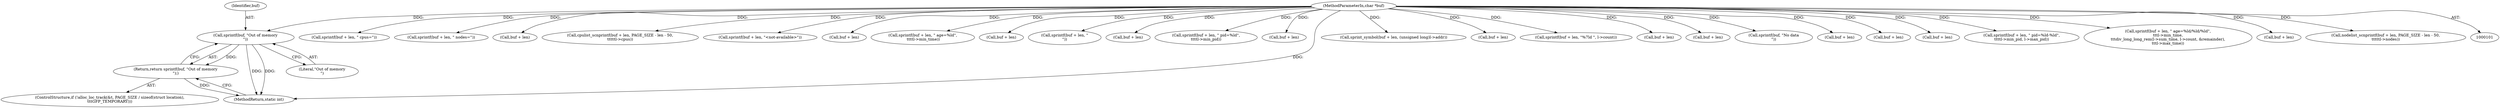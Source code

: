 digraph "0_linux_f8bd2258e2d520dff28c855658bd24bdafb5102d_9@API" {
"1000126" [label="(Call,sprintf(buf, \"Out of memory\n\"))"];
"1000103" [label="(MethodParameterIn,char *buf)"];
"1000125" [label="(Return,return sprintf(buf, \"Out of memory\n\");)"];
"1000327" [label="(Call,sprintf(buf + len, \" cpus=\"))"];
"1000365" [label="(Call,sprintf(buf + len, \" nodes=\"))"];
"1000246" [label="(Call,buf + len)"];
"1000334" [label="(Call,cpulist_scnprintf(buf + len, PAGE_SIZE - len - 50,\n\t\t\t\t\tl->cpus))"];
"1000228" [label="(Call,sprintf(buf + len, \"<not-available>\"))"];
"1000373" [label="(Call,buf + len)"];
"1000268" [label="(Call,sprintf(buf + len, \" age=%ld\",\n \t\t\t\tl->min_time))"];
"1000103" [label="(MethodParameterIn,char *buf)"];
"1000115" [label="(ControlStructure,if (!alloc_loc_track(&t, PAGE_SIZE / sizeof(struct location),\n\t\t\tGFP_TEMPORARY)))"];
"1000387" [label="(Call,buf + len)"];
"1000386" [label="(Call,sprintf(buf + len, \"\n\"))"];
"1000203" [label="(Call,buf + len)"];
"1000300" [label="(Call,sprintf(buf + len, \" pid=%ld\",\n\t\t\t\tl->min_pid))"];
"1000301" [label="(Call,buf + len)"];
"1000216" [label="(Call,sprint_symbol(buf + len, (unsigned long)l->addr))"];
"1000406" [label="(MethodReturn,static int)"];
"1000229" [label="(Call,buf + len)"];
"1000202" [label="(Call,sprintf(buf + len, \"%7ld \", l->count))"];
"1000287" [label="(Call,buf + len)"];
"1000366" [label="(Call,buf + len)"];
"1000401" [label="(Call,sprintf(buf, \"No data\n\"))"];
"1000128" [label="(Literal,\"Out of memory\n\")"];
"1000126" [label="(Call,sprintf(buf, \"Out of memory\n\"))"];
"1000125" [label="(Return,return sprintf(buf, \"Out of memory\n\");)"];
"1000127" [label="(Identifier,buf)"];
"1000328" [label="(Call,buf + len)"];
"1000217" [label="(Call,buf + len)"];
"1000269" [label="(Call,buf + len)"];
"1000286" [label="(Call,sprintf(buf + len, \" pid=%ld-%ld\",\n\t\t\t\tl->min_pid, l->max_pid))"];
"1000245" [label="(Call,sprintf(buf + len, \" age=%ld/%ld/%ld\",\n\t\t\tl->min_time,\n\t\t\tdiv_long_long_rem(l->sum_time, l->count, &remainder),\n\t\t\tl->max_time))"];
"1000335" [label="(Call,buf + len)"];
"1000372" [label="(Call,nodelist_scnprintf(buf + len, PAGE_SIZE - len - 50,\n\t\t\t\t\tl->nodes))"];
"1000126" -> "1000125"  [label="AST: "];
"1000126" -> "1000128"  [label="CFG: "];
"1000127" -> "1000126"  [label="AST: "];
"1000128" -> "1000126"  [label="AST: "];
"1000125" -> "1000126"  [label="CFG: "];
"1000126" -> "1000406"  [label="DDG: "];
"1000126" -> "1000406"  [label="DDG: "];
"1000126" -> "1000125"  [label="DDG: "];
"1000103" -> "1000126"  [label="DDG: "];
"1000103" -> "1000101"  [label="AST: "];
"1000103" -> "1000406"  [label="DDG: "];
"1000103" -> "1000202"  [label="DDG: "];
"1000103" -> "1000203"  [label="DDG: "];
"1000103" -> "1000216"  [label="DDG: "];
"1000103" -> "1000217"  [label="DDG: "];
"1000103" -> "1000228"  [label="DDG: "];
"1000103" -> "1000229"  [label="DDG: "];
"1000103" -> "1000245"  [label="DDG: "];
"1000103" -> "1000246"  [label="DDG: "];
"1000103" -> "1000268"  [label="DDG: "];
"1000103" -> "1000269"  [label="DDG: "];
"1000103" -> "1000286"  [label="DDG: "];
"1000103" -> "1000287"  [label="DDG: "];
"1000103" -> "1000300"  [label="DDG: "];
"1000103" -> "1000301"  [label="DDG: "];
"1000103" -> "1000327"  [label="DDG: "];
"1000103" -> "1000328"  [label="DDG: "];
"1000103" -> "1000334"  [label="DDG: "];
"1000103" -> "1000335"  [label="DDG: "];
"1000103" -> "1000365"  [label="DDG: "];
"1000103" -> "1000366"  [label="DDG: "];
"1000103" -> "1000372"  [label="DDG: "];
"1000103" -> "1000373"  [label="DDG: "];
"1000103" -> "1000386"  [label="DDG: "];
"1000103" -> "1000387"  [label="DDG: "];
"1000103" -> "1000401"  [label="DDG: "];
"1000125" -> "1000115"  [label="AST: "];
"1000406" -> "1000125"  [label="CFG: "];
"1000125" -> "1000406"  [label="DDG: "];
}
